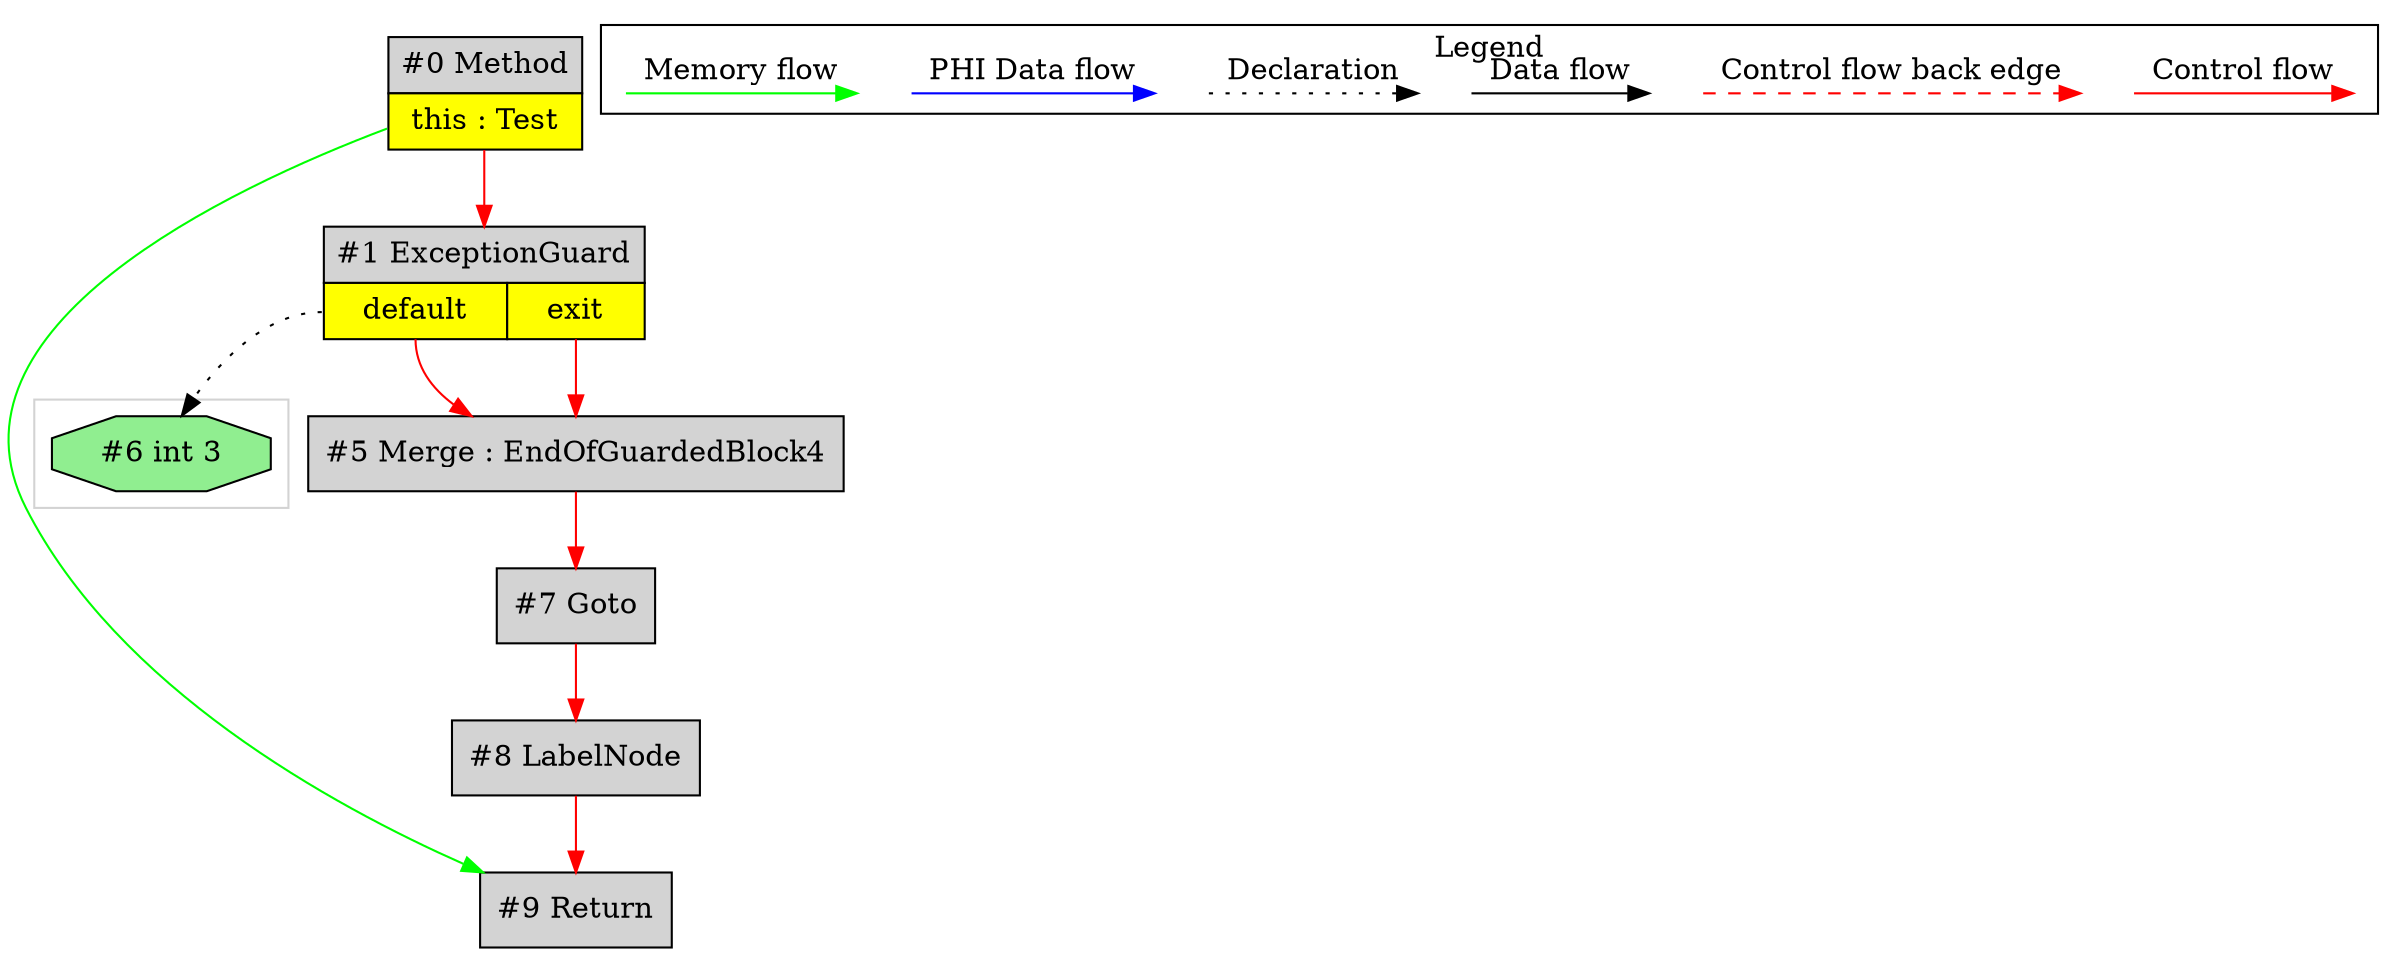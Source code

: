 digraph {
 ordering="in";
 node0[margin="0", label=<<table border="0" cellborder="1" cellspacing="0" cellpadding="5"><tr><td colspan="1">#0 Method</td></tr><tr><td port="prj2" bgcolor="yellow">this : Test</td></tr></table>>,shape=none, fillcolor=lightgrey, style=filled];
 node9[label="#9 Return",shape=box, fillcolor=lightgrey, style=filled];
 node8 -> node9[labeldistance=2, color=red, fontcolor=red];
 node0 -> node9[labeldistance=2, color=green, constraint=false];
 node8[label="#8 LabelNode",shape=box, fillcolor=lightgrey, style=filled];
 node7 -> node8[labeldistance=2, color=red, fontcolor=red];
 node7[label="#7 Goto",shape=box, fillcolor=lightgrey, style=filled];
 node5 -> node7[labeldistance=2, color=red, fontcolor=red];
 node5[label="#5 Merge : EndOfGuardedBlock4",shape=box, fillcolor=lightgrey, style=filled];
 node1:prj4 -> node5[labeldistance=2, color=red, fontcolor=red];
 node1:prj3 -> node5[labeldistance=2, color=red, fontcolor=red];
 node1[margin="0", label=<<table border="0" cellborder="1" cellspacing="0" cellpadding="5"><tr><td colspan="2">#1 ExceptionGuard</td></tr><tr><td port="prj4" bgcolor="yellow">default</td><td port="prj3" bgcolor="yellow">exit</td></tr></table>>,shape=none, fillcolor=lightgrey, style=filled];
 node0 -> node1[labeldistance=2, color=red, fontcolor=red];
 node6[label="#6 int 3",shape=octagon, fillcolor=lightgreen, style=filled];
 node1:prj4 -> node6[style=dotted];
 subgraph cluster_0 {
  color=lightgray;
  node6;
 }
 subgraph cluster_000 {
  label = "Legend";
  node [shape=point]
  {
   rank=same;
   c0 [style = invis];
   c1 [style = invis];
   c2 [style = invis];
   c3 [style = invis];
   d0 [style = invis];
   d1 [style = invis];
   d2 [style = invis];
   d3 [style = invis];
   d4 [style = invis];
   d5 [style = invis];
   d6 [style = invis];
   d7 [style = invis];
  }
  c0 -> c1 [label="Control flow", style=solid, color=red]
  c2 -> c3 [label="Control flow back edge", style=dashed, color=red]
  d0 -> d1 [label="Data flow"]
  d2 -> d3 [label="Declaration", style=dotted]
  d4 -> d5 [label="PHI Data flow", color=blue]
  d6 -> d7 [label="Memory flow", color=green]
 }

}
